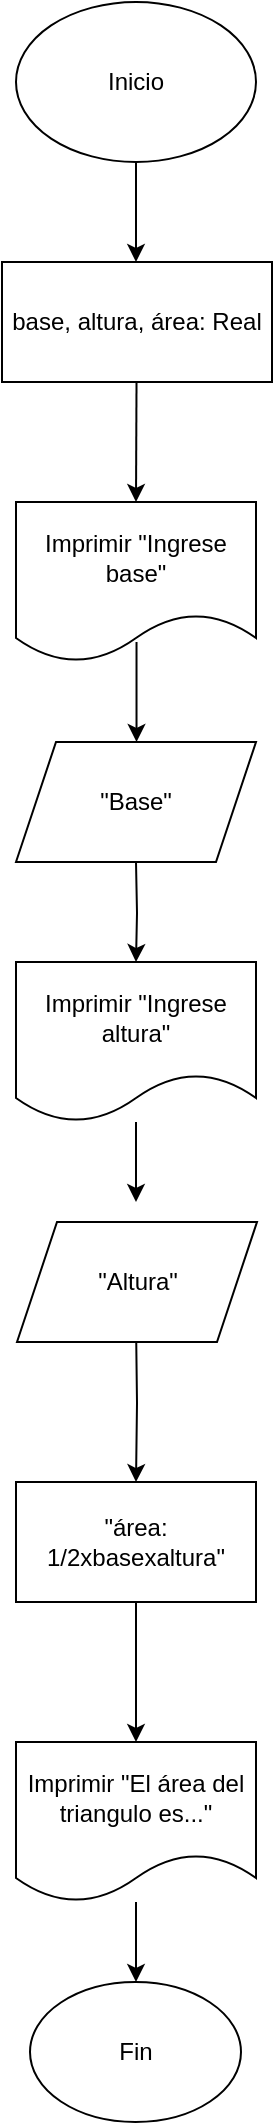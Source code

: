 <mxfile version="26.0.11">
  <diagram name="Página-1" id="bOT3DJtk1cjTEgZoZIW7">
    <mxGraphModel dx="530" dy="266" grid="1" gridSize="10" guides="1" tooltips="1" connect="1" arrows="1" fold="1" page="1" pageScale="1" pageWidth="850" pageHeight="1100" math="0" shadow="0">
      <root>
        <mxCell id="0" />
        <mxCell id="1" parent="0" />
        <mxCell id="nF3NsIon25KFpzOZ8KL--3" value="" style="edgeStyle=orthogonalEdgeStyle;rounded=0;orthogonalLoop=1;jettySize=auto;html=1;" edge="1" parent="1" source="nF3NsIon25KFpzOZ8KL--1">
          <mxGeometry relative="1" as="geometry">
            <mxPoint x="425" y="140" as="targetPoint" />
          </mxGeometry>
        </mxCell>
        <mxCell id="nF3NsIon25KFpzOZ8KL--1" value="Inicio" style="ellipse;whiteSpace=wrap;html=1;" vertex="1" parent="1">
          <mxGeometry x="365" y="10" width="120" height="80" as="geometry" />
        </mxCell>
        <mxCell id="nF3NsIon25KFpzOZ8KL--4" value="base, altura, área: Real" style="rounded=0;whiteSpace=wrap;html=1;" vertex="1" parent="1">
          <mxGeometry x="358" y="140" width="135" height="60" as="geometry" />
        </mxCell>
        <mxCell id="nF3NsIon25KFpzOZ8KL--9" value="" style="endArrow=classic;html=1;rounded=0;" edge="1" parent="1">
          <mxGeometry width="50" height="50" relative="1" as="geometry">
            <mxPoint x="425.26" y="200" as="sourcePoint" />
            <mxPoint x="425" y="260" as="targetPoint" />
          </mxGeometry>
        </mxCell>
        <mxCell id="nF3NsIon25KFpzOZ8KL--10" value="Imprimir &quot;Ingrese base&quot;" style="shape=document;whiteSpace=wrap;html=1;boundedLbl=1;" vertex="1" parent="1">
          <mxGeometry x="365" y="260" width="120" height="80" as="geometry" />
        </mxCell>
        <mxCell id="nF3NsIon25KFpzOZ8KL--11" value="" style="endArrow=classic;html=1;rounded=0;" edge="1" parent="1">
          <mxGeometry width="50" height="50" relative="1" as="geometry">
            <mxPoint x="425.26" y="330" as="sourcePoint" />
            <mxPoint x="425.26" y="380" as="targetPoint" />
          </mxGeometry>
        </mxCell>
        <mxCell id="nF3NsIon25KFpzOZ8KL--16" value="" style="edgeStyle=orthogonalEdgeStyle;rounded=0;orthogonalLoop=1;jettySize=auto;html=1;" edge="1" parent="1" target="nF3NsIon25KFpzOZ8KL--15">
          <mxGeometry relative="1" as="geometry">
            <mxPoint x="425" y="440" as="sourcePoint" />
          </mxGeometry>
        </mxCell>
        <mxCell id="nF3NsIon25KFpzOZ8KL--18" value="" style="edgeStyle=orthogonalEdgeStyle;rounded=0;orthogonalLoop=1;jettySize=auto;html=1;" edge="1" parent="1" source="nF3NsIon25KFpzOZ8KL--15">
          <mxGeometry relative="1" as="geometry">
            <mxPoint x="425" y="610" as="targetPoint" />
          </mxGeometry>
        </mxCell>
        <mxCell id="nF3NsIon25KFpzOZ8KL--15" value="Imprimir &quot;Ingrese altura&quot;" style="shape=document;whiteSpace=wrap;html=1;boundedLbl=1;rounded=0;" vertex="1" parent="1">
          <mxGeometry x="365" y="490" width="120" height="80" as="geometry" />
        </mxCell>
        <mxCell id="nF3NsIon25KFpzOZ8KL--20" value="" style="edgeStyle=orthogonalEdgeStyle;rounded=0;orthogonalLoop=1;jettySize=auto;html=1;" edge="1" parent="1" target="nF3NsIon25KFpzOZ8KL--19">
          <mxGeometry relative="1" as="geometry">
            <mxPoint x="425" y="670" as="sourcePoint" />
          </mxGeometry>
        </mxCell>
        <mxCell id="nF3NsIon25KFpzOZ8KL--25" value="" style="edgeStyle=orthogonalEdgeStyle;rounded=0;orthogonalLoop=1;jettySize=auto;html=1;" edge="1" parent="1" source="nF3NsIon25KFpzOZ8KL--19" target="nF3NsIon25KFpzOZ8KL--24">
          <mxGeometry relative="1" as="geometry" />
        </mxCell>
        <mxCell id="nF3NsIon25KFpzOZ8KL--19" value="&quot;área: 1/2xbasexaltura&quot;" style="rounded=0;whiteSpace=wrap;html=1;" vertex="1" parent="1">
          <mxGeometry x="365" y="750" width="120" height="60" as="geometry" />
        </mxCell>
        <mxCell id="nF3NsIon25KFpzOZ8KL--22" value="&quot;Base&quot;" style="shape=parallelogram;perimeter=parallelogramPerimeter;whiteSpace=wrap;html=1;fixedSize=1;" vertex="1" parent="1">
          <mxGeometry x="365" y="380" width="120" height="60" as="geometry" />
        </mxCell>
        <mxCell id="nF3NsIon25KFpzOZ8KL--23" value="&quot;Altura&quot;" style="shape=parallelogram;perimeter=parallelogramPerimeter;whiteSpace=wrap;html=1;fixedSize=1;" vertex="1" parent="1">
          <mxGeometry x="365.5" y="620" width="120" height="60" as="geometry" />
        </mxCell>
        <mxCell id="nF3NsIon25KFpzOZ8KL--29" value="" style="edgeStyle=orthogonalEdgeStyle;rounded=0;orthogonalLoop=1;jettySize=auto;html=1;" edge="1" parent="1" source="nF3NsIon25KFpzOZ8KL--24">
          <mxGeometry relative="1" as="geometry">
            <mxPoint x="425" y="1000" as="targetPoint" />
          </mxGeometry>
        </mxCell>
        <mxCell id="nF3NsIon25KFpzOZ8KL--24" value="Imprimir &quot;El área del triangulo es...&quot;" style="shape=document;whiteSpace=wrap;html=1;boundedLbl=1;rounded=0;" vertex="1" parent="1">
          <mxGeometry x="365" y="880" width="120" height="80" as="geometry" />
        </mxCell>
        <mxCell id="nF3NsIon25KFpzOZ8KL--30" value="Fin" style="ellipse;whiteSpace=wrap;html=1;" vertex="1" parent="1">
          <mxGeometry x="372" y="1000" width="105.5" height="70" as="geometry" />
        </mxCell>
      </root>
    </mxGraphModel>
  </diagram>
</mxfile>
